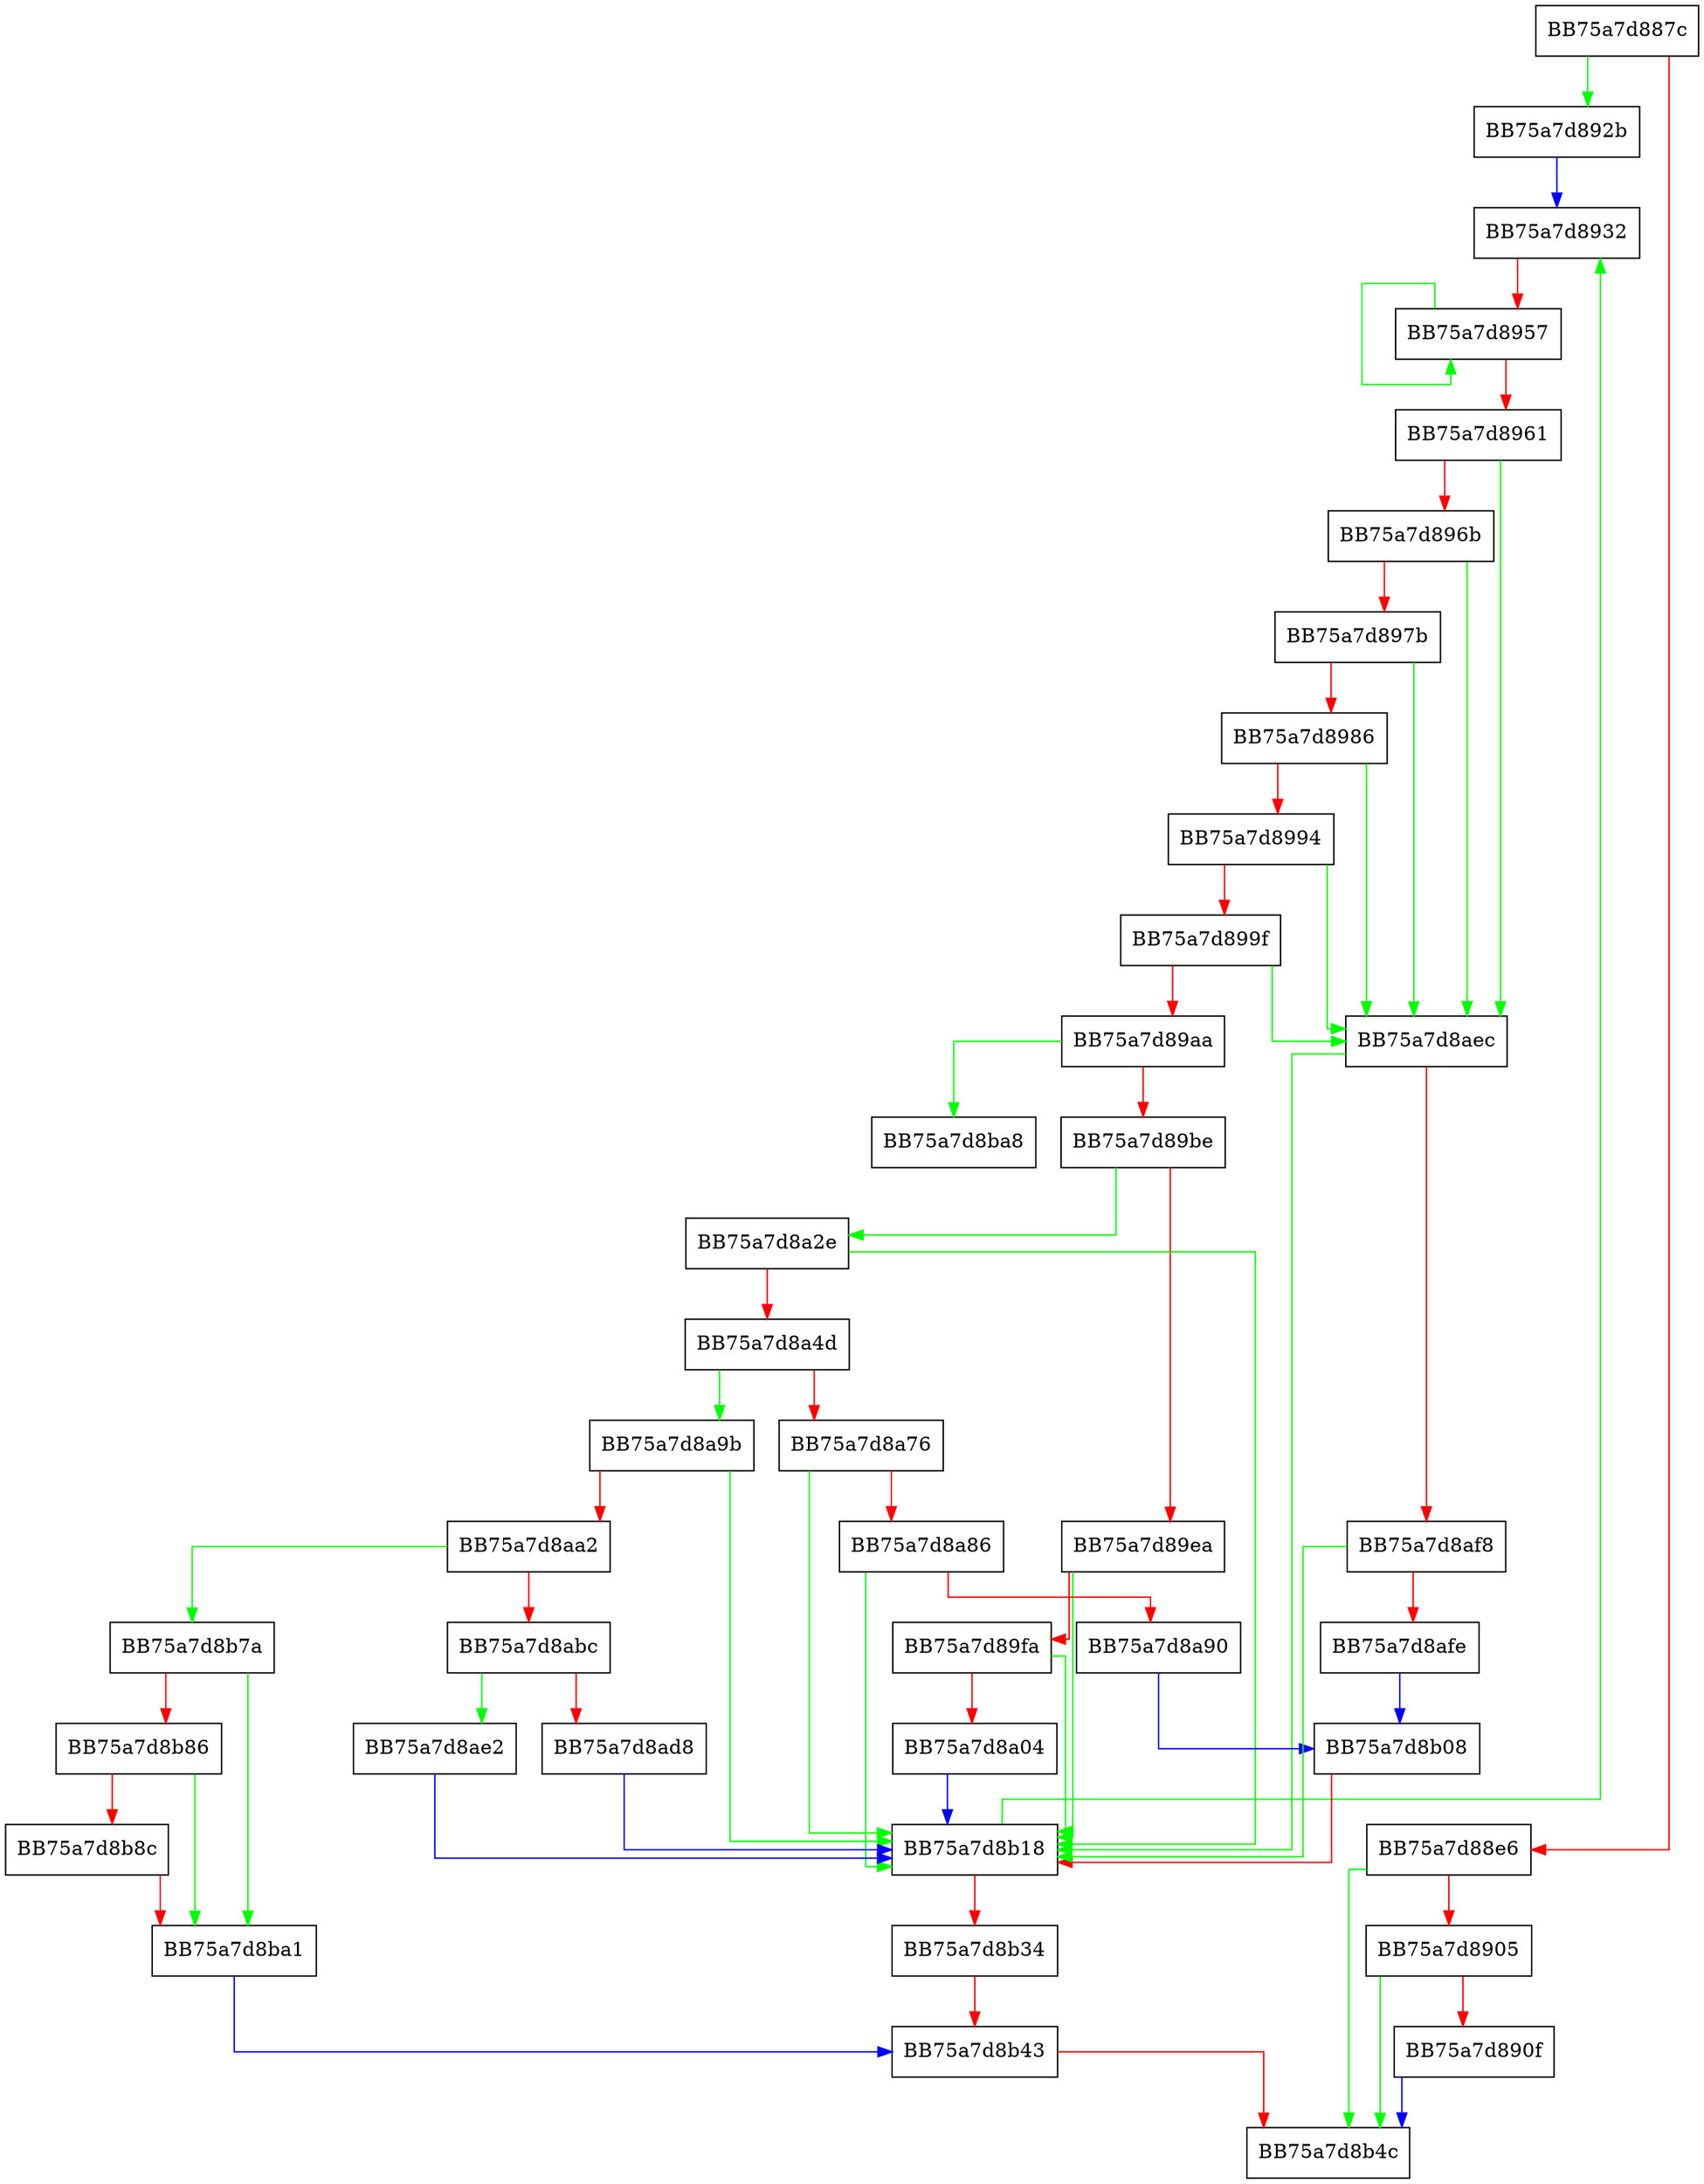 digraph CreateVolumeMap {
  node [shape="box"];
  graph [splines=ortho];
  BB75a7d887c -> BB75a7d892b [color="green"];
  BB75a7d887c -> BB75a7d88e6 [color="red"];
  BB75a7d88e6 -> BB75a7d8b4c [color="green"];
  BB75a7d88e6 -> BB75a7d8905 [color="red"];
  BB75a7d8905 -> BB75a7d8b4c [color="green"];
  BB75a7d8905 -> BB75a7d890f [color="red"];
  BB75a7d890f -> BB75a7d8b4c [color="blue"];
  BB75a7d892b -> BB75a7d8932 [color="blue"];
  BB75a7d8932 -> BB75a7d8957 [color="red"];
  BB75a7d8957 -> BB75a7d8957 [color="green"];
  BB75a7d8957 -> BB75a7d8961 [color="red"];
  BB75a7d8961 -> BB75a7d8aec [color="green"];
  BB75a7d8961 -> BB75a7d896b [color="red"];
  BB75a7d896b -> BB75a7d8aec [color="green"];
  BB75a7d896b -> BB75a7d897b [color="red"];
  BB75a7d897b -> BB75a7d8aec [color="green"];
  BB75a7d897b -> BB75a7d8986 [color="red"];
  BB75a7d8986 -> BB75a7d8aec [color="green"];
  BB75a7d8986 -> BB75a7d8994 [color="red"];
  BB75a7d8994 -> BB75a7d8aec [color="green"];
  BB75a7d8994 -> BB75a7d899f [color="red"];
  BB75a7d899f -> BB75a7d8aec [color="green"];
  BB75a7d899f -> BB75a7d89aa [color="red"];
  BB75a7d89aa -> BB75a7d8ba8 [color="green"];
  BB75a7d89aa -> BB75a7d89be [color="red"];
  BB75a7d89be -> BB75a7d8a2e [color="green"];
  BB75a7d89be -> BB75a7d89ea [color="red"];
  BB75a7d89ea -> BB75a7d8b18 [color="green"];
  BB75a7d89ea -> BB75a7d89fa [color="red"];
  BB75a7d89fa -> BB75a7d8b18 [color="green"];
  BB75a7d89fa -> BB75a7d8a04 [color="red"];
  BB75a7d8a04 -> BB75a7d8b18 [color="blue"];
  BB75a7d8a2e -> BB75a7d8b18 [color="green"];
  BB75a7d8a2e -> BB75a7d8a4d [color="red"];
  BB75a7d8a4d -> BB75a7d8a9b [color="green"];
  BB75a7d8a4d -> BB75a7d8a76 [color="red"];
  BB75a7d8a76 -> BB75a7d8b18 [color="green"];
  BB75a7d8a76 -> BB75a7d8a86 [color="red"];
  BB75a7d8a86 -> BB75a7d8b18 [color="green"];
  BB75a7d8a86 -> BB75a7d8a90 [color="red"];
  BB75a7d8a90 -> BB75a7d8b08 [color="blue"];
  BB75a7d8a9b -> BB75a7d8b18 [color="green"];
  BB75a7d8a9b -> BB75a7d8aa2 [color="red"];
  BB75a7d8aa2 -> BB75a7d8b7a [color="green"];
  BB75a7d8aa2 -> BB75a7d8abc [color="red"];
  BB75a7d8abc -> BB75a7d8ae2 [color="green"];
  BB75a7d8abc -> BB75a7d8ad8 [color="red"];
  BB75a7d8ad8 -> BB75a7d8b18 [color="blue"];
  BB75a7d8ae2 -> BB75a7d8b18 [color="blue"];
  BB75a7d8aec -> BB75a7d8b18 [color="green"];
  BB75a7d8aec -> BB75a7d8af8 [color="red"];
  BB75a7d8af8 -> BB75a7d8b18 [color="green"];
  BB75a7d8af8 -> BB75a7d8afe [color="red"];
  BB75a7d8afe -> BB75a7d8b08 [color="blue"];
  BB75a7d8b08 -> BB75a7d8b18 [color="red"];
  BB75a7d8b18 -> BB75a7d8932 [color="green"];
  BB75a7d8b18 -> BB75a7d8b34 [color="red"];
  BB75a7d8b34 -> BB75a7d8b43 [color="red"];
  BB75a7d8b43 -> BB75a7d8b4c [color="red"];
  BB75a7d8b7a -> BB75a7d8ba1 [color="green"];
  BB75a7d8b7a -> BB75a7d8b86 [color="red"];
  BB75a7d8b86 -> BB75a7d8ba1 [color="green"];
  BB75a7d8b86 -> BB75a7d8b8c [color="red"];
  BB75a7d8b8c -> BB75a7d8ba1 [color="red"];
  BB75a7d8ba1 -> BB75a7d8b43 [color="blue"];
}